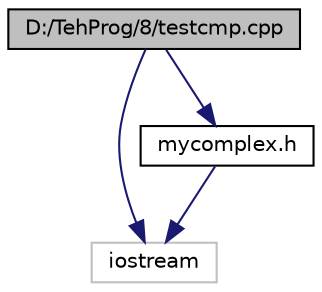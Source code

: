 digraph "D:/TehProg/8/testcmp.cpp"
{
 // LATEX_PDF_SIZE
  edge [fontname="Helvetica",fontsize="10",labelfontname="Helvetica",labelfontsize="10"];
  node [fontname="Helvetica",fontsize="10",shape=record];
  Node1 [label="D:/TehProg/8/testcmp.cpp",height=0.2,width=0.4,color="black", fillcolor="grey75", style="filled", fontcolor="black",tooltip=" "];
  Node1 -> Node2 [color="midnightblue",fontsize="10",style="solid",fontname="Helvetica"];
  Node2 [label="iostream",height=0.2,width=0.4,color="grey75", fillcolor="white", style="filled",tooltip=" "];
  Node1 -> Node3 [color="midnightblue",fontsize="10",style="solid",fontname="Helvetica"];
  Node3 [label="mycomplex.h",height=0.2,width=0.4,color="black", fillcolor="white", style="filled",URL="$mycomplex_8h.html",tooltip="Заголовочный файл класса Complex."];
  Node3 -> Node2 [color="midnightblue",fontsize="10",style="solid",fontname="Helvetica"];
}
